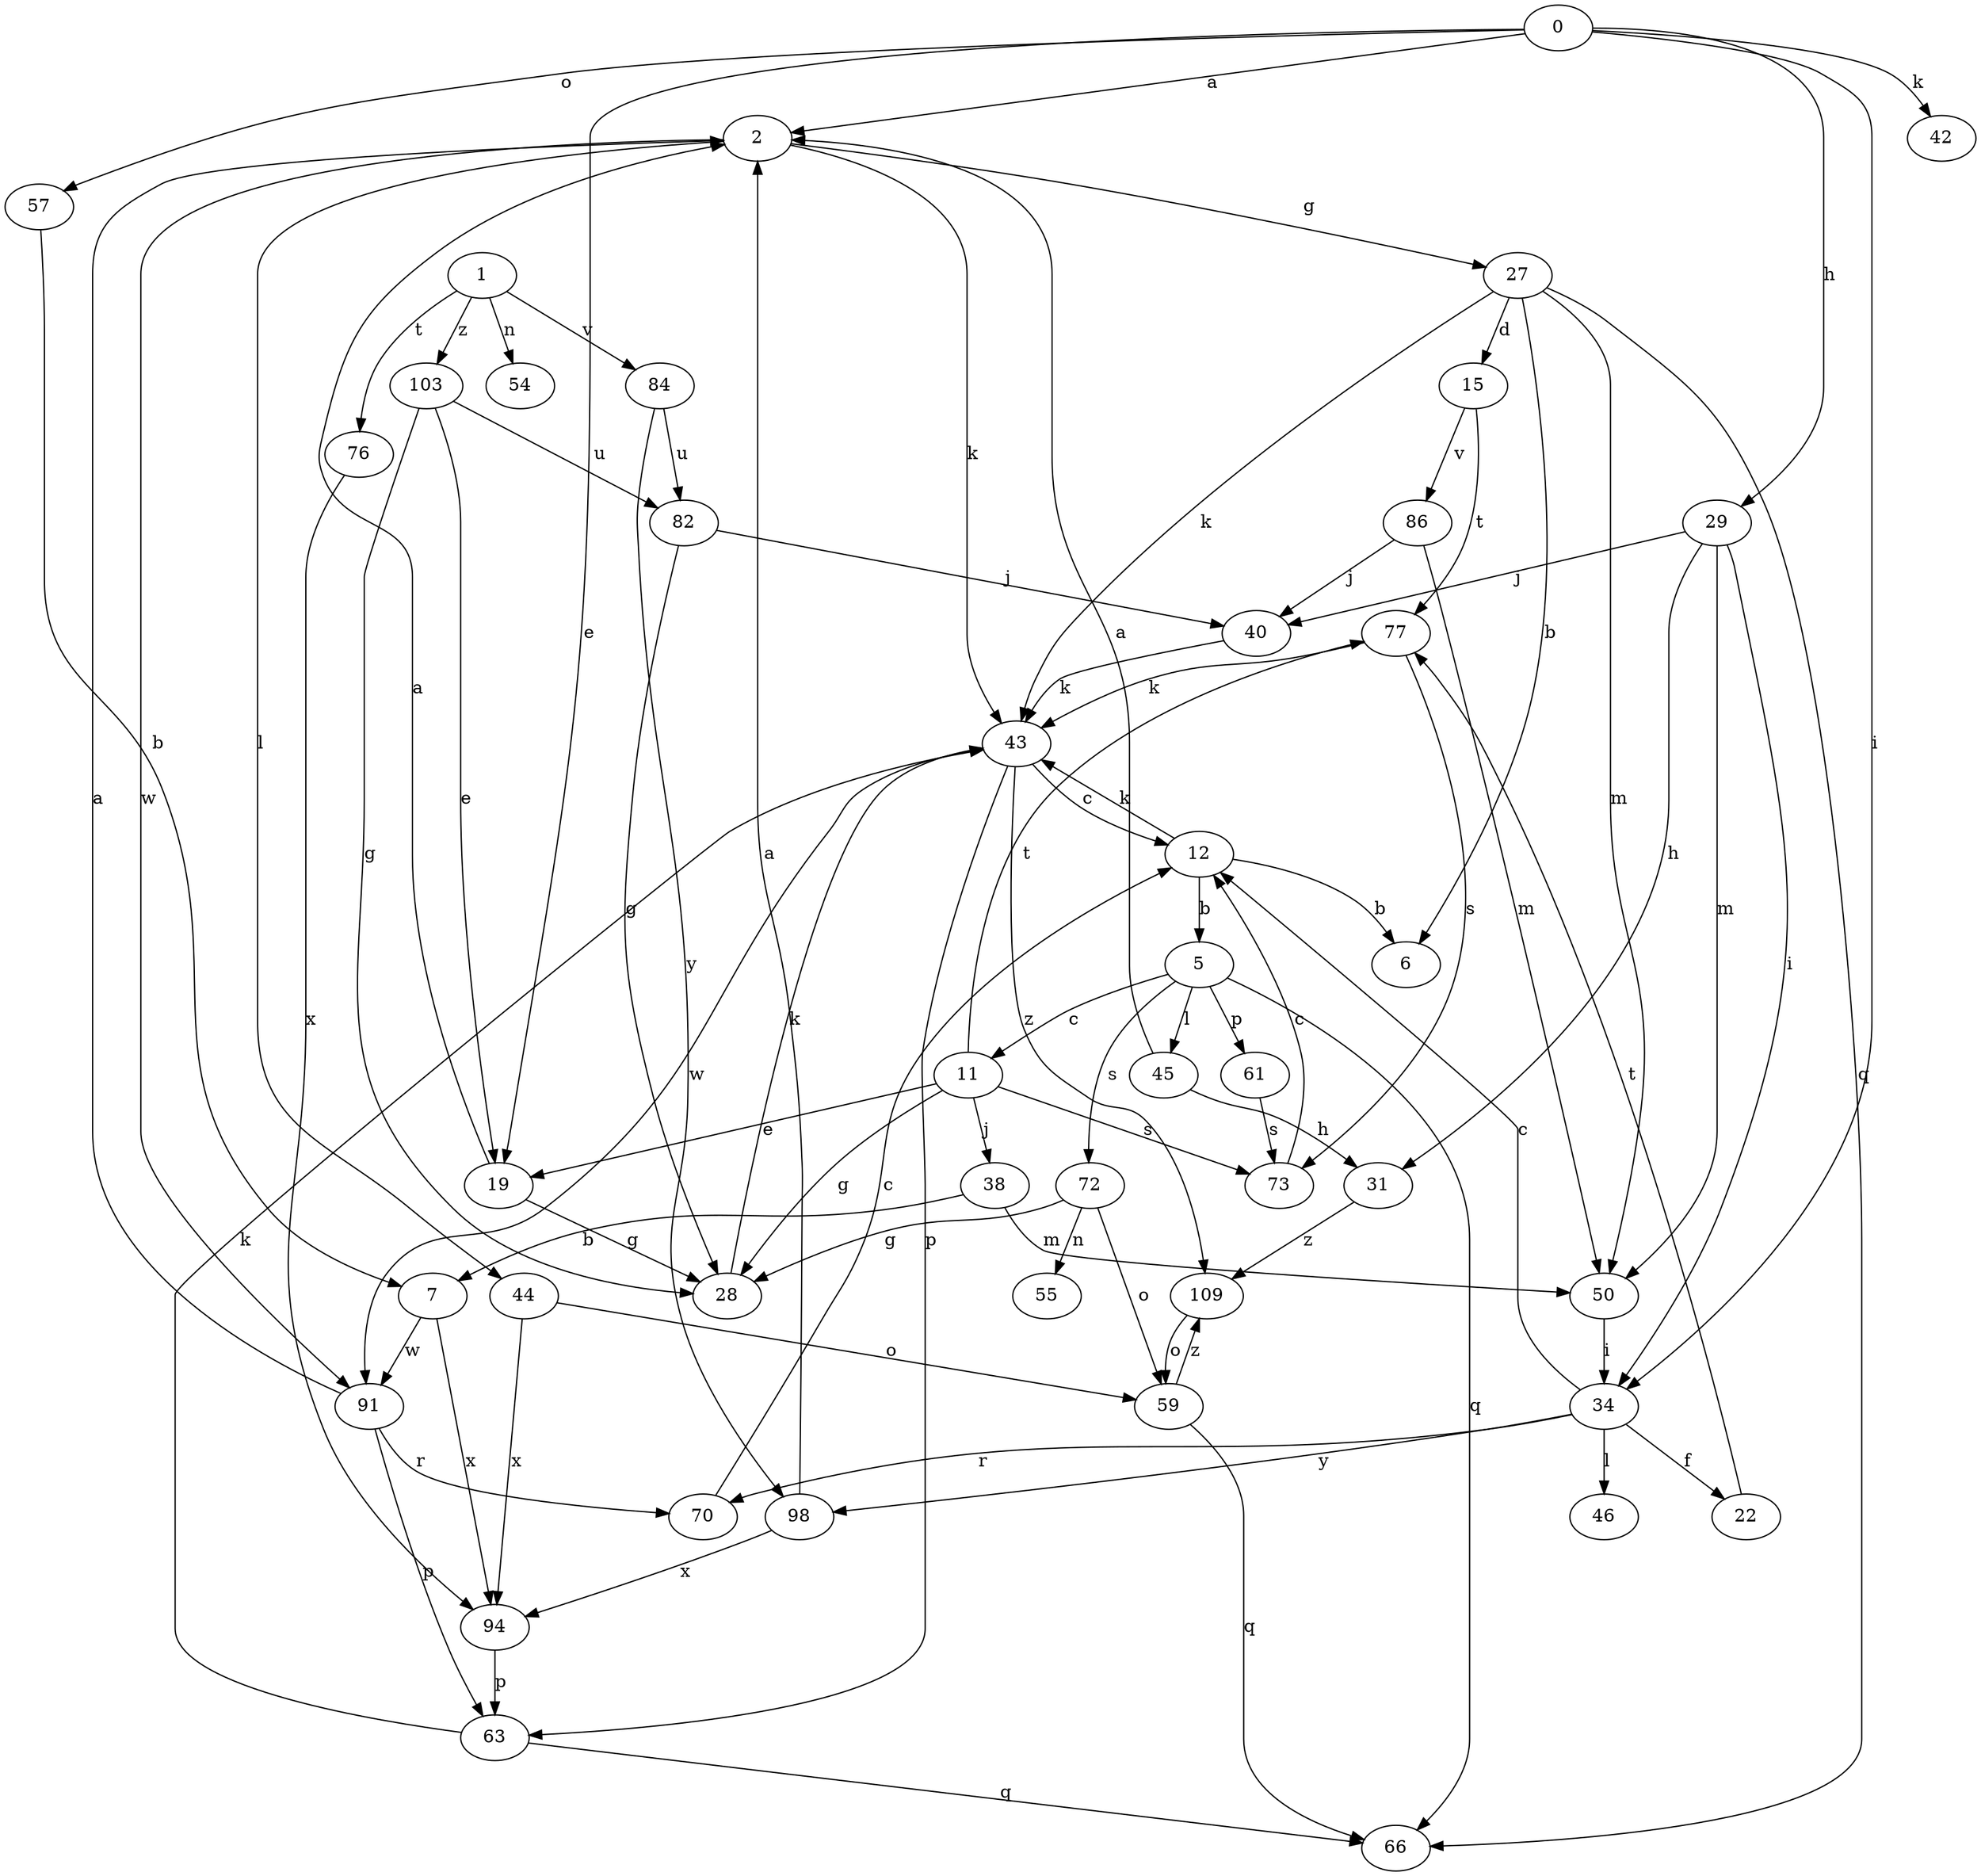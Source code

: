 strict digraph  {
0;
1;
2;
5;
6;
7;
11;
12;
15;
19;
22;
27;
28;
29;
31;
34;
38;
40;
42;
43;
44;
45;
46;
50;
54;
55;
57;
59;
61;
63;
66;
70;
72;
73;
76;
77;
82;
84;
86;
91;
94;
98;
103;
109;
0 -> 2  [label=a];
0 -> 19  [label=e];
0 -> 29  [label=h];
0 -> 34  [label=i];
0 -> 42  [label=k];
0 -> 57  [label=o];
1 -> 54  [label=n];
1 -> 76  [label=t];
1 -> 84  [label=v];
1 -> 103  [label=z];
2 -> 27  [label=g];
2 -> 43  [label=k];
2 -> 44  [label=l];
2 -> 91  [label=w];
5 -> 11  [label=c];
5 -> 45  [label=l];
5 -> 61  [label=p];
5 -> 66  [label=q];
5 -> 72  [label=s];
7 -> 91  [label=w];
7 -> 94  [label=x];
11 -> 19  [label=e];
11 -> 28  [label=g];
11 -> 38  [label=j];
11 -> 73  [label=s];
11 -> 77  [label=t];
12 -> 5  [label=b];
12 -> 6  [label=b];
12 -> 43  [label=k];
15 -> 77  [label=t];
15 -> 86  [label=v];
19 -> 2  [label=a];
19 -> 28  [label=g];
22 -> 77  [label=t];
27 -> 6  [label=b];
27 -> 15  [label=d];
27 -> 43  [label=k];
27 -> 50  [label=m];
27 -> 66  [label=q];
28 -> 43  [label=k];
29 -> 31  [label=h];
29 -> 34  [label=i];
29 -> 40  [label=j];
29 -> 50  [label=m];
31 -> 109  [label=z];
34 -> 12  [label=c];
34 -> 22  [label=f];
34 -> 46  [label=l];
34 -> 70  [label=r];
34 -> 98  [label=y];
38 -> 7  [label=b];
38 -> 50  [label=m];
40 -> 43  [label=k];
43 -> 12  [label=c];
43 -> 63  [label=p];
43 -> 91  [label=w];
43 -> 109  [label=z];
44 -> 59  [label=o];
44 -> 94  [label=x];
45 -> 2  [label=a];
45 -> 31  [label=h];
50 -> 34  [label=i];
57 -> 7  [label=b];
59 -> 66  [label=q];
59 -> 109  [label=z];
61 -> 73  [label=s];
63 -> 43  [label=k];
63 -> 66  [label=q];
70 -> 12  [label=c];
72 -> 28  [label=g];
72 -> 55  [label=n];
72 -> 59  [label=o];
73 -> 12  [label=c];
76 -> 94  [label=x];
77 -> 43  [label=k];
77 -> 73  [label=s];
82 -> 28  [label=g];
82 -> 40  [label=j];
84 -> 82  [label=u];
84 -> 98  [label=y];
86 -> 40  [label=j];
86 -> 50  [label=m];
91 -> 2  [label=a];
91 -> 63  [label=p];
91 -> 70  [label=r];
94 -> 63  [label=p];
98 -> 2  [label=a];
98 -> 94  [label=x];
103 -> 19  [label=e];
103 -> 28  [label=g];
103 -> 82  [label=u];
109 -> 59  [label=o];
}
